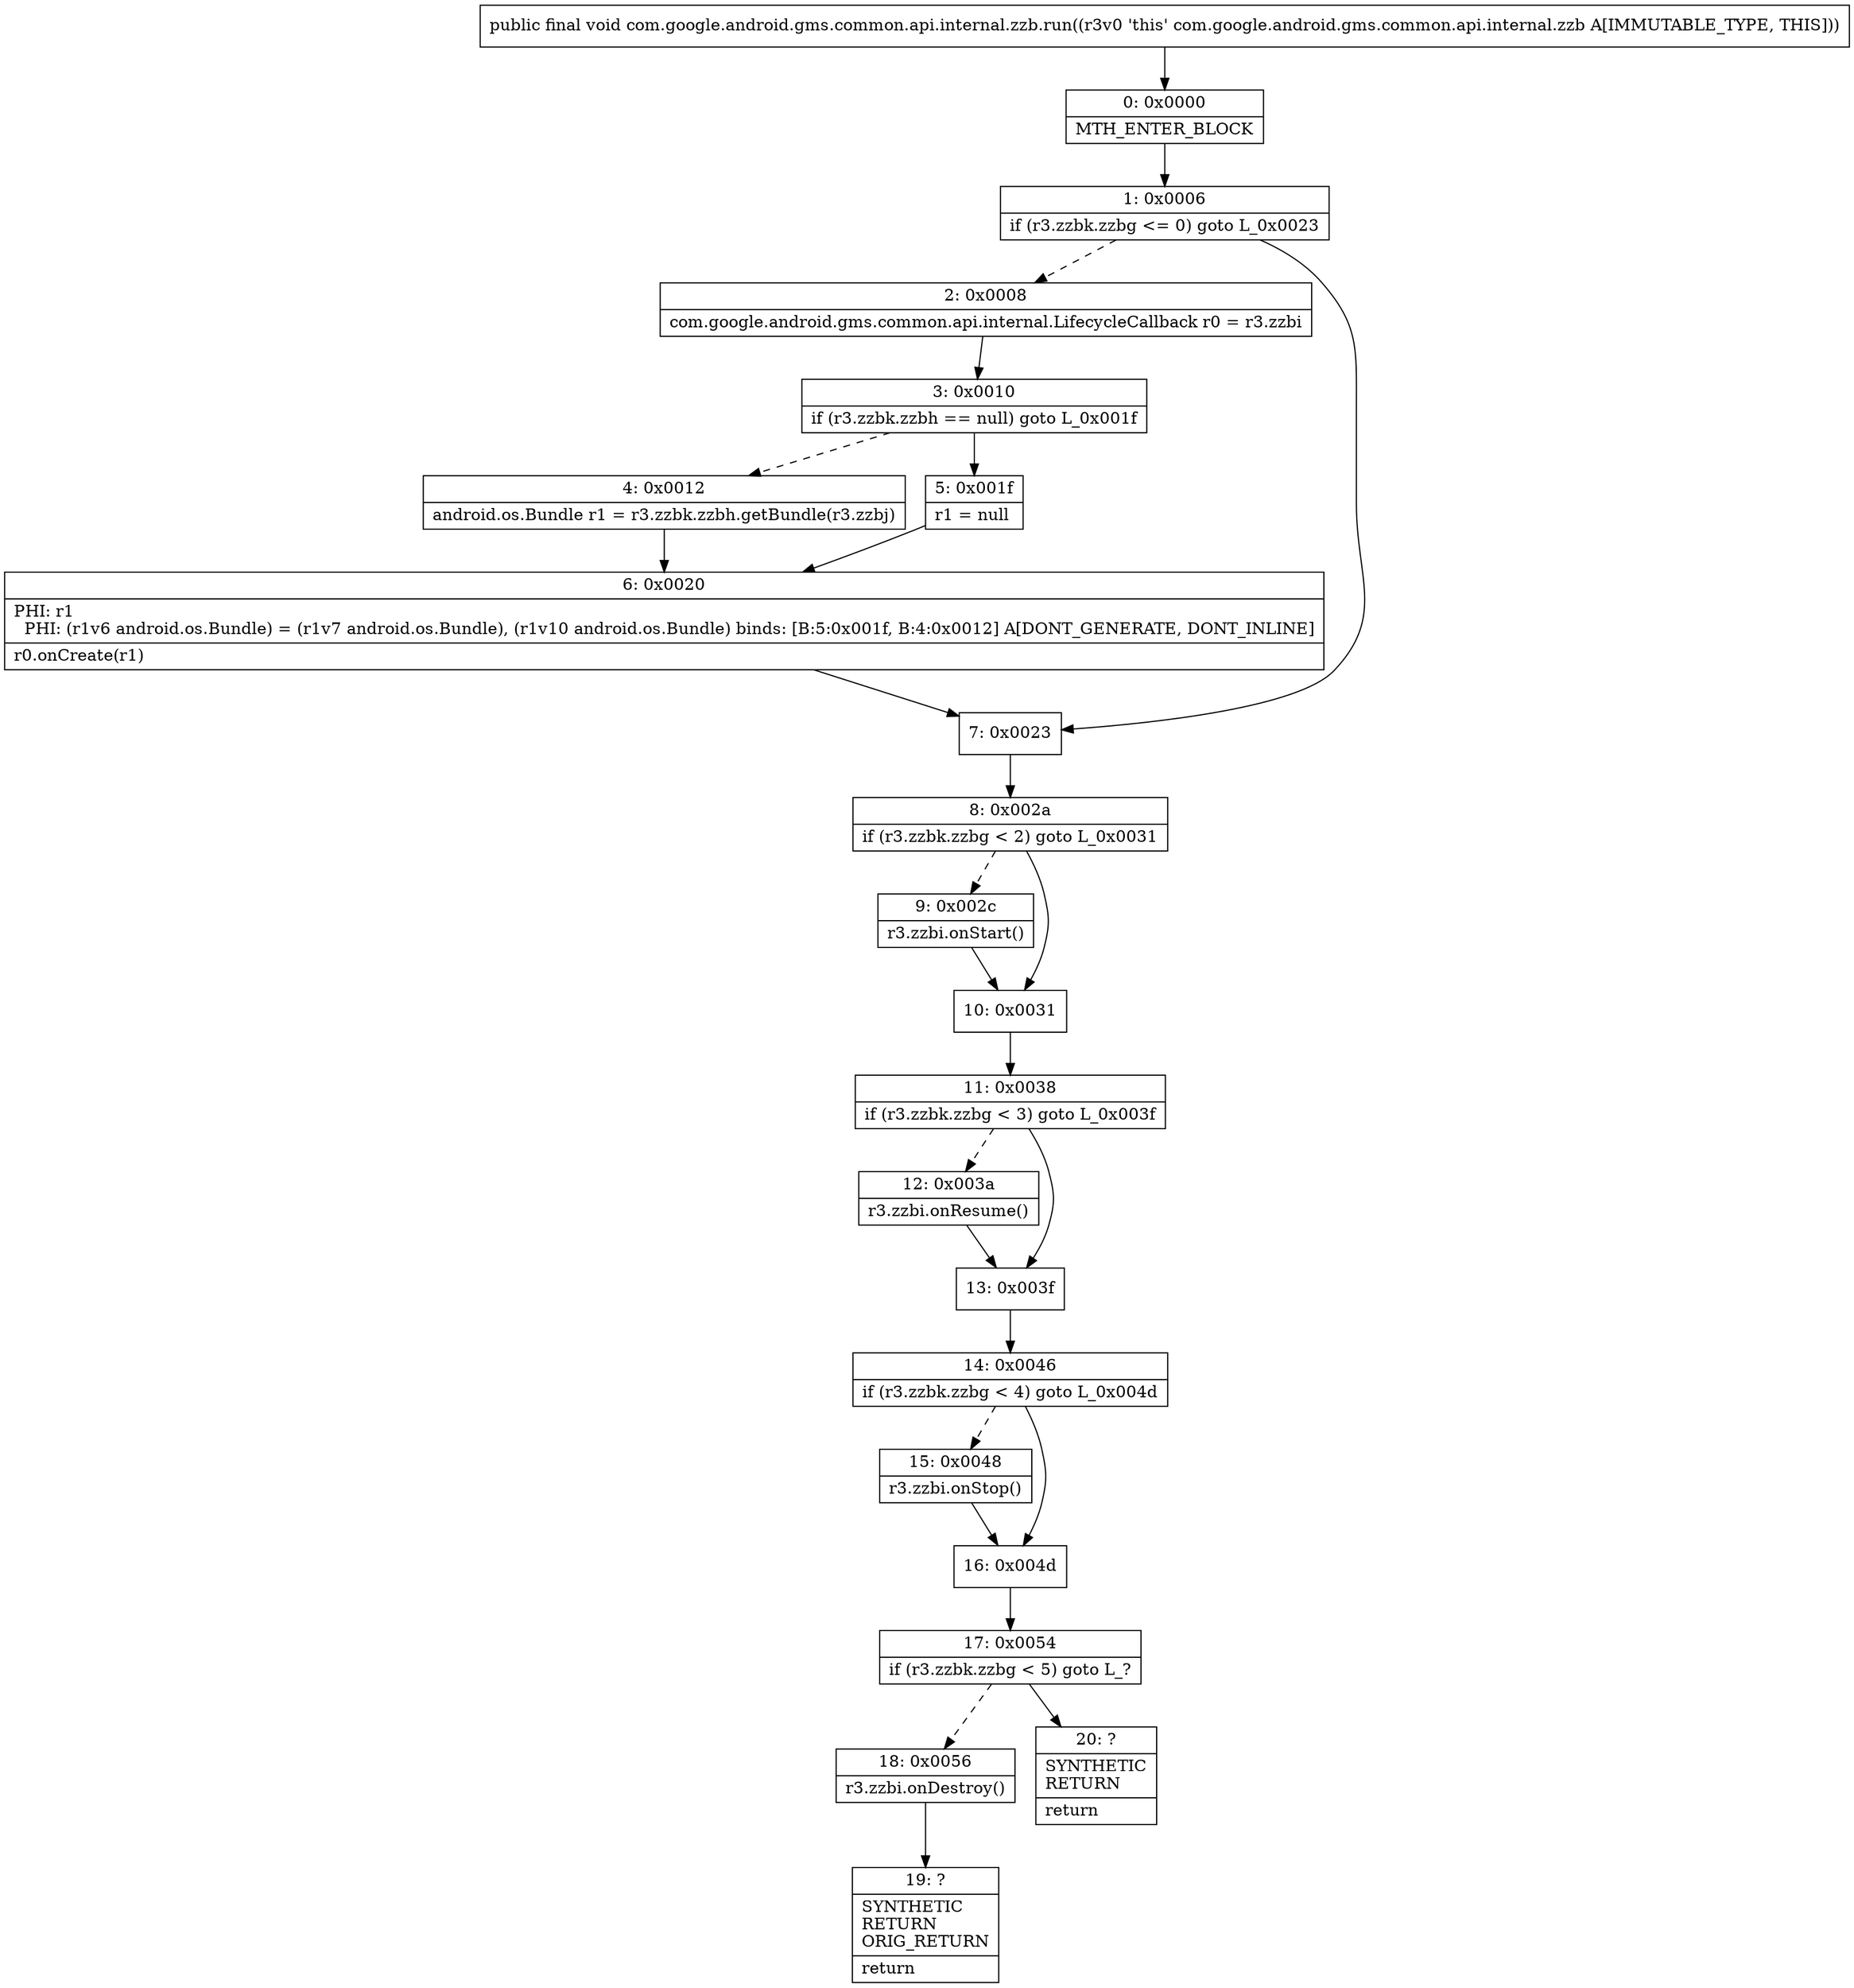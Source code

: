 digraph "CFG forcom.google.android.gms.common.api.internal.zzb.run()V" {
Node_0 [shape=record,label="{0\:\ 0x0000|MTH_ENTER_BLOCK\l}"];
Node_1 [shape=record,label="{1\:\ 0x0006|if (r3.zzbk.zzbg \<= 0) goto L_0x0023\l}"];
Node_2 [shape=record,label="{2\:\ 0x0008|com.google.android.gms.common.api.internal.LifecycleCallback r0 = r3.zzbi\l}"];
Node_3 [shape=record,label="{3\:\ 0x0010|if (r3.zzbk.zzbh == null) goto L_0x001f\l}"];
Node_4 [shape=record,label="{4\:\ 0x0012|android.os.Bundle r1 = r3.zzbk.zzbh.getBundle(r3.zzbj)\l}"];
Node_5 [shape=record,label="{5\:\ 0x001f|r1 = null\l}"];
Node_6 [shape=record,label="{6\:\ 0x0020|PHI: r1 \l  PHI: (r1v6 android.os.Bundle) = (r1v7 android.os.Bundle), (r1v10 android.os.Bundle) binds: [B:5:0x001f, B:4:0x0012] A[DONT_GENERATE, DONT_INLINE]\l|r0.onCreate(r1)\l}"];
Node_7 [shape=record,label="{7\:\ 0x0023}"];
Node_8 [shape=record,label="{8\:\ 0x002a|if (r3.zzbk.zzbg \< 2) goto L_0x0031\l}"];
Node_9 [shape=record,label="{9\:\ 0x002c|r3.zzbi.onStart()\l}"];
Node_10 [shape=record,label="{10\:\ 0x0031}"];
Node_11 [shape=record,label="{11\:\ 0x0038|if (r3.zzbk.zzbg \< 3) goto L_0x003f\l}"];
Node_12 [shape=record,label="{12\:\ 0x003a|r3.zzbi.onResume()\l}"];
Node_13 [shape=record,label="{13\:\ 0x003f}"];
Node_14 [shape=record,label="{14\:\ 0x0046|if (r3.zzbk.zzbg \< 4) goto L_0x004d\l}"];
Node_15 [shape=record,label="{15\:\ 0x0048|r3.zzbi.onStop()\l}"];
Node_16 [shape=record,label="{16\:\ 0x004d}"];
Node_17 [shape=record,label="{17\:\ 0x0054|if (r3.zzbk.zzbg \< 5) goto L_?\l}"];
Node_18 [shape=record,label="{18\:\ 0x0056|r3.zzbi.onDestroy()\l}"];
Node_19 [shape=record,label="{19\:\ ?|SYNTHETIC\lRETURN\lORIG_RETURN\l|return\l}"];
Node_20 [shape=record,label="{20\:\ ?|SYNTHETIC\lRETURN\l|return\l}"];
MethodNode[shape=record,label="{public final void com.google.android.gms.common.api.internal.zzb.run((r3v0 'this' com.google.android.gms.common.api.internal.zzb A[IMMUTABLE_TYPE, THIS])) }"];
MethodNode -> Node_0;
Node_0 -> Node_1;
Node_1 -> Node_2[style=dashed];
Node_1 -> Node_7;
Node_2 -> Node_3;
Node_3 -> Node_4[style=dashed];
Node_3 -> Node_5;
Node_4 -> Node_6;
Node_5 -> Node_6;
Node_6 -> Node_7;
Node_7 -> Node_8;
Node_8 -> Node_9[style=dashed];
Node_8 -> Node_10;
Node_9 -> Node_10;
Node_10 -> Node_11;
Node_11 -> Node_12[style=dashed];
Node_11 -> Node_13;
Node_12 -> Node_13;
Node_13 -> Node_14;
Node_14 -> Node_15[style=dashed];
Node_14 -> Node_16;
Node_15 -> Node_16;
Node_16 -> Node_17;
Node_17 -> Node_18[style=dashed];
Node_17 -> Node_20;
Node_18 -> Node_19;
}

